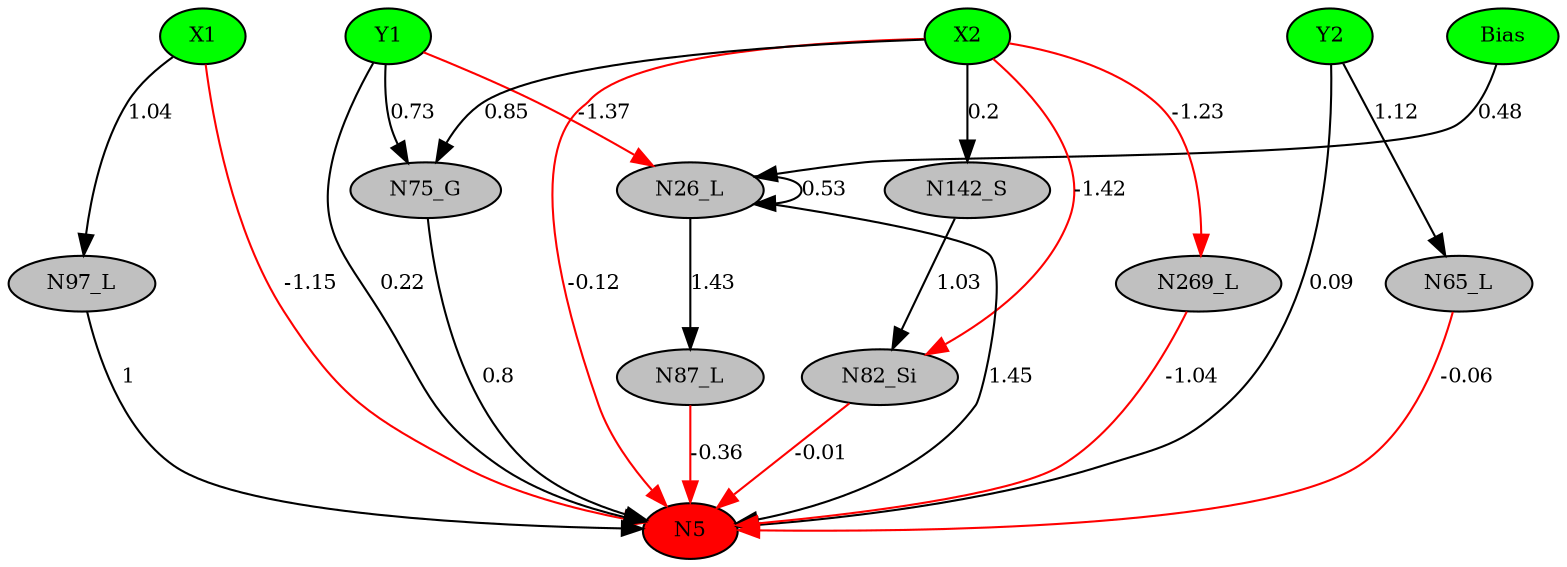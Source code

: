 digraph g { 
N0 [shape=ellipse, label=Bias,fontsize=10,height=0.1,width=0.1,style=filled,fillcolor=green]
N1[shape=ellipse label=X1,fontsize=10,height=0.1,width=0.1,style=filled,fillcolor=green]
N2[shape=ellipse label=Y1,fontsize=10,height=0.1,width=0.1,style=filled,fillcolor=green]
N3[shape=ellipse label=X2,fontsize=10,height=0.1,width=0.1,style=filled,fillcolor=green]
N4[shape=ellipse label=Y2,fontsize=10,height=0.1,width=0.1,style=filled,fillcolor=green]
N5[shape=ellipse,fontsize = 10, height = 0.1, width = 0.1, style = filled, fillcolor = red]
N26[shape=ellipse, label=N26_L,fontsize=10,height=0.1,width=0.1,style=filled,fillcolor=gray]
N65[shape=ellipse, label=N65_L,fontsize=10,height=0.1,width=0.1,style=filled,fillcolor=gray]
N75[shape=ellipse, label=N75_G,fontsize=10,height=0.1,width=0.1,style=filled,fillcolor=gray]
N82[shape=ellipse, label=N82_Si,fontsize=10,height=0.1,width=0.1,style=filled,fillcolor=gray]
N87[shape=ellipse, label=N87_L,fontsize=10,height=0.1,width=0.1,style=filled,fillcolor=gray]
N97[shape=ellipse, label=N97_L,fontsize=10,height=0.1,width=0.1,style=filled,fillcolor=gray]
N142[shape=ellipse, label=N142_S,fontsize=10,height=0.1,width=0.1,style=filled,fillcolor=gray]
N269[shape=ellipse, label=N269_L,fontsize=10,height=0.1,width=0.1,style=filled,fillcolor=gray]
N1 -> N5 [color=red] [arrowType=inv][ label=-1.15,fontsize=10]
N2 -> N5 [color=black] [ label=0.22,fontsize=10]
N3 -> N5 [color=red] [arrowType=inv][ label=-0.12,fontsize=10]
N4 -> N5 [color=black] [ label=0.09,fontsize=10]
N0 -> N26 [color=black] [ label=0.48,fontsize=10]
N26 -> N5 [color=black] [ label=1.45,fontsize=10]
N26 -> N26 [color=black] [ label=0.53,fontsize=10]
N4 -> N65 [color=black] [ label=1.12,fontsize=10]
N65 -> N5 [color=red] [arrowType=inv][ label=-0.06,fontsize=10]
N2 -> N26 [color=red] [arrowType=inv][ label=-1.37,fontsize=10]
N2 -> N75 [color=black] [ label=0.73,fontsize=10]
N75 -> N5 [color=black] [ label=0.8,fontsize=10]
N3 -> N82 [color=red] [arrowType=inv][ label=-1.42,fontsize=10]
N82 -> N5 [color=red] [arrowType=inv][ label=-0.01,fontsize=10]
N26 -> N87 [color=black] [ label=1.43,fontsize=10]
N87 -> N5 [color=red] [arrowType=inv][ label=-0.36,fontsize=10]
N1 -> N97 [color=black] [ label=1.04,fontsize=10]
N97 -> N5 [color=black] [ label=1,fontsize=10]
N3 -> N75 [color=black] [ label=0.85,fontsize=10]
N3 -> N142 [color=black] [ label=0.2,fontsize=10]
N142 -> N82 [color=black] [ label=1.03,fontsize=10]
N3 -> N269 [color=red] [arrowType=inv][ label=-1.23,fontsize=10]
N269 -> N5 [color=red] [arrowType=inv][ label=-1.04,fontsize=10]
 { rank=same; 
N5
 } 
 { rank=same; 
N1 ->N2 ->N3 ->N4 ->N0 [style=invis]
 } 
}
